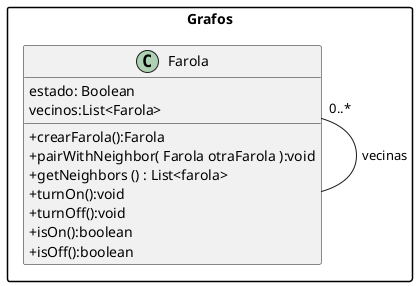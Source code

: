 @startuml
skinparam packageStyle rectangle
skinparam classAttributeIconSize 0
skinparam stereotypeFontColor #555555
skinparam stereotypeCBackgroundColor #F2F2F2
skinparam stereotypeCBorderColor #BBBBBB

package " Grafos " {

    class Farola{

        estado: Boolean
        vecinos:List<Farola>
        +crearFarola():Farola
        +pairWithNeighbor( Farola otraFarola ):void
        +getNeighbors () : List<farola>
        +turnOn():void
        +turnOff():void
        +isOn():boolean
        +isOff():boolean
    }
     ' Autoasociación
        Farola "0..*" --  Farola : vecinas


}

@enduml